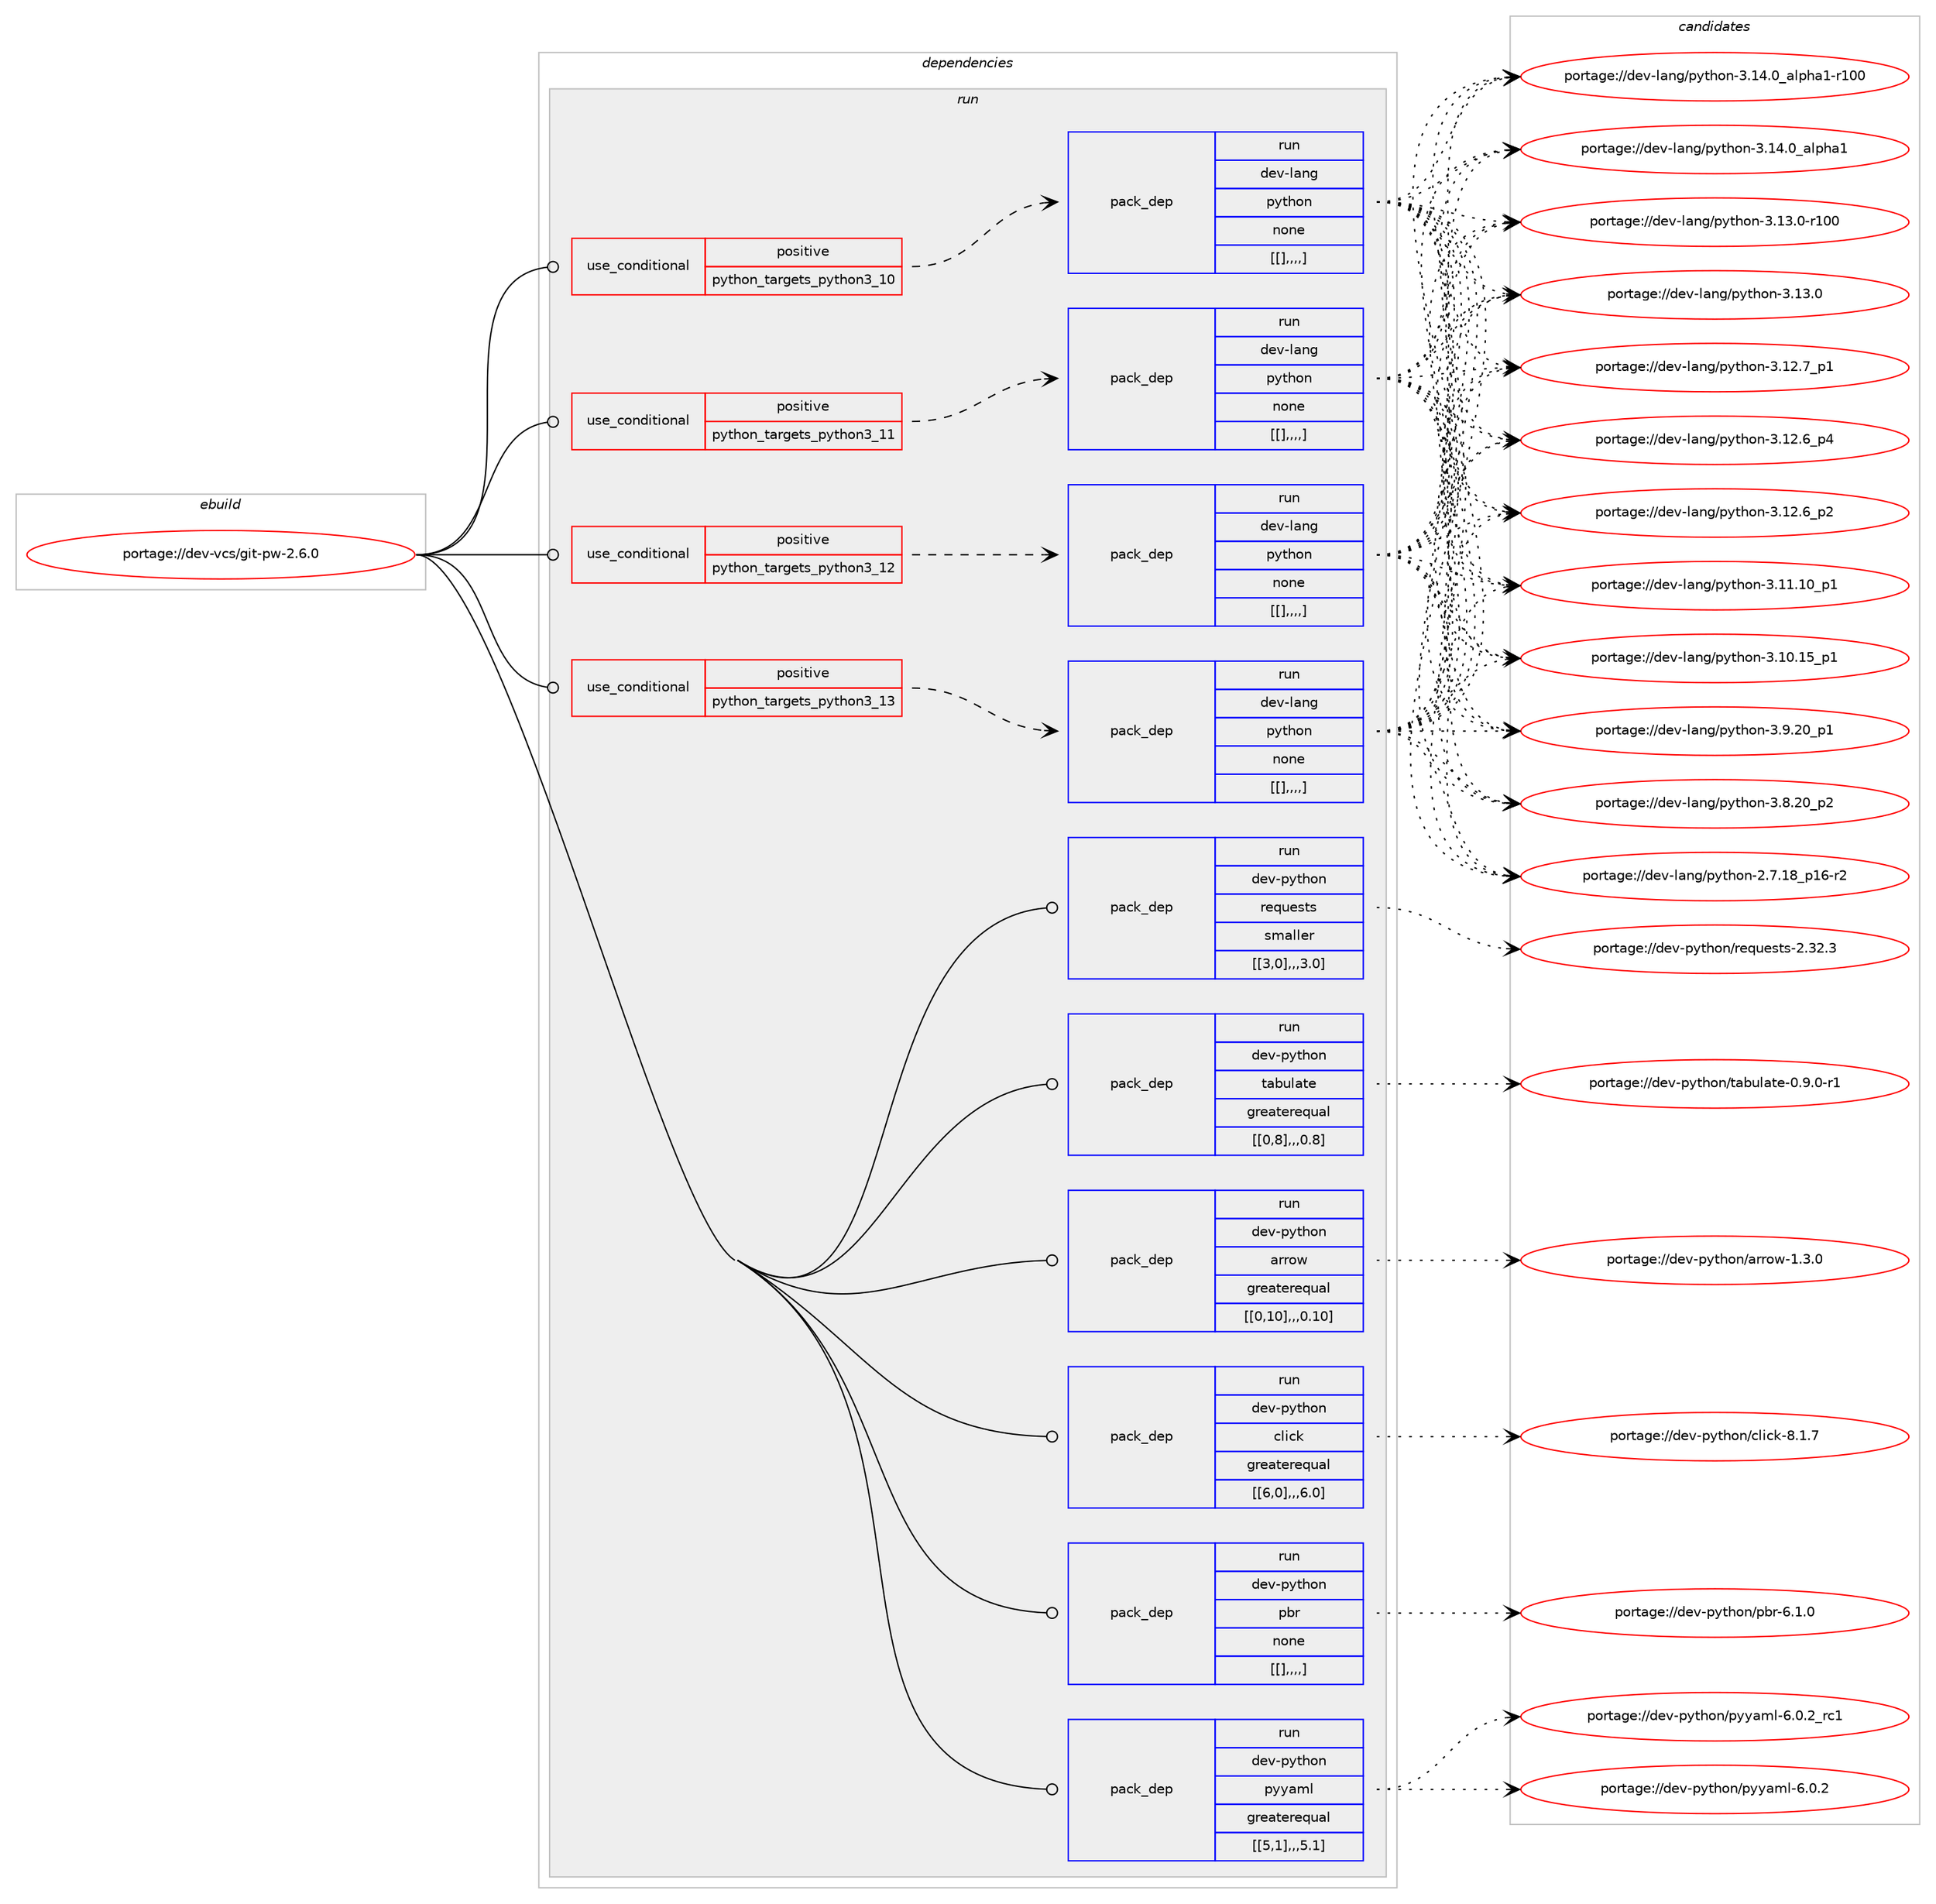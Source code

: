 digraph prolog {

# *************
# Graph options
# *************

newrank=true;
concentrate=true;
compound=true;
graph [rankdir=LR,fontname=Helvetica,fontsize=10,ranksep=1.5];#, ranksep=2.5, nodesep=0.2];
edge  [arrowhead=vee];
node  [fontname=Helvetica,fontsize=10];

# **********
# The ebuild
# **********

subgraph cluster_leftcol {
color=gray;
label=<<i>ebuild</i>>;
id [label="portage://dev-vcs/git-pw-2.6.0", color=red, width=4, href="../dev-vcs/git-pw-2.6.0.svg"];
}

# ****************
# The dependencies
# ****************

subgraph cluster_midcol {
color=gray;
label=<<i>dependencies</i>>;
subgraph cluster_compile {
fillcolor="#eeeeee";
style=filled;
label=<<i>compile</i>>;
}
subgraph cluster_compileandrun {
fillcolor="#eeeeee";
style=filled;
label=<<i>compile and run</i>>;
}
subgraph cluster_run {
fillcolor="#eeeeee";
style=filled;
label=<<i>run</i>>;
subgraph cond66974 {
dependency233459 [label=<<TABLE BORDER="0" CELLBORDER="1" CELLSPACING="0" CELLPADDING="4"><TR><TD ROWSPAN="3" CELLPADDING="10">use_conditional</TD></TR><TR><TD>positive</TD></TR><TR><TD>python_targets_python3_10</TD></TR></TABLE>>, shape=none, color=red];
subgraph pack164923 {
dependency233485 [label=<<TABLE BORDER="0" CELLBORDER="1" CELLSPACING="0" CELLPADDING="4" WIDTH="220"><TR><TD ROWSPAN="6" CELLPADDING="30">pack_dep</TD></TR><TR><TD WIDTH="110">run</TD></TR><TR><TD>dev-lang</TD></TR><TR><TD>python</TD></TR><TR><TD>none</TD></TR><TR><TD>[[],,,,]</TD></TR></TABLE>>, shape=none, color=blue];
}
dependency233459:e -> dependency233485:w [weight=20,style="dashed",arrowhead="vee"];
}
id:e -> dependency233459:w [weight=20,style="solid",arrowhead="odot"];
subgraph cond66995 {
dependency233508 [label=<<TABLE BORDER="0" CELLBORDER="1" CELLSPACING="0" CELLPADDING="4"><TR><TD ROWSPAN="3" CELLPADDING="10">use_conditional</TD></TR><TR><TD>positive</TD></TR><TR><TD>python_targets_python3_11</TD></TR></TABLE>>, shape=none, color=red];
subgraph pack164954 {
dependency233614 [label=<<TABLE BORDER="0" CELLBORDER="1" CELLSPACING="0" CELLPADDING="4" WIDTH="220"><TR><TD ROWSPAN="6" CELLPADDING="30">pack_dep</TD></TR><TR><TD WIDTH="110">run</TD></TR><TR><TD>dev-lang</TD></TR><TR><TD>python</TD></TR><TR><TD>none</TD></TR><TR><TD>[[],,,,]</TD></TR></TABLE>>, shape=none, color=blue];
}
dependency233508:e -> dependency233614:w [weight=20,style="dashed",arrowhead="vee"];
}
id:e -> dependency233508:w [weight=20,style="solid",arrowhead="odot"];
subgraph cond67059 {
dependency233702 [label=<<TABLE BORDER="0" CELLBORDER="1" CELLSPACING="0" CELLPADDING="4"><TR><TD ROWSPAN="3" CELLPADDING="10">use_conditional</TD></TR><TR><TD>positive</TD></TR><TR><TD>python_targets_python3_12</TD></TR></TABLE>>, shape=none, color=red];
subgraph pack165087 {
dependency233704 [label=<<TABLE BORDER="0" CELLBORDER="1" CELLSPACING="0" CELLPADDING="4" WIDTH="220"><TR><TD ROWSPAN="6" CELLPADDING="30">pack_dep</TD></TR><TR><TD WIDTH="110">run</TD></TR><TR><TD>dev-lang</TD></TR><TR><TD>python</TD></TR><TR><TD>none</TD></TR><TR><TD>[[],,,,]</TD></TR></TABLE>>, shape=none, color=blue];
}
dependency233702:e -> dependency233704:w [weight=20,style="dashed",arrowhead="vee"];
}
id:e -> dependency233702:w [weight=20,style="solid",arrowhead="odot"];
subgraph cond67068 {
dependency233711 [label=<<TABLE BORDER="0" CELLBORDER="1" CELLSPACING="0" CELLPADDING="4"><TR><TD ROWSPAN="3" CELLPADDING="10">use_conditional</TD></TR><TR><TD>positive</TD></TR><TR><TD>python_targets_python3_13</TD></TR></TABLE>>, shape=none, color=red];
subgraph pack165095 {
dependency233713 [label=<<TABLE BORDER="0" CELLBORDER="1" CELLSPACING="0" CELLPADDING="4" WIDTH="220"><TR><TD ROWSPAN="6" CELLPADDING="30">pack_dep</TD></TR><TR><TD WIDTH="110">run</TD></TR><TR><TD>dev-lang</TD></TR><TR><TD>python</TD></TR><TR><TD>none</TD></TR><TR><TD>[[],,,,]</TD></TR></TABLE>>, shape=none, color=blue];
}
dependency233711:e -> dependency233713:w [weight=20,style="dashed",arrowhead="vee"];
}
id:e -> dependency233711:w [weight=20,style="solid",arrowhead="odot"];
subgraph pack165102 {
dependency233720 [label=<<TABLE BORDER="0" CELLBORDER="1" CELLSPACING="0" CELLPADDING="4" WIDTH="220"><TR><TD ROWSPAN="6" CELLPADDING="30">pack_dep</TD></TR><TR><TD WIDTH="110">run</TD></TR><TR><TD>dev-python</TD></TR><TR><TD>arrow</TD></TR><TR><TD>greaterequal</TD></TR><TR><TD>[[0,10],,,0.10]</TD></TR></TABLE>>, shape=none, color=blue];
}
id:e -> dependency233720:w [weight=20,style="solid",arrowhead="odot"];
subgraph pack165115 {
dependency233764 [label=<<TABLE BORDER="0" CELLBORDER="1" CELLSPACING="0" CELLPADDING="4" WIDTH="220"><TR><TD ROWSPAN="6" CELLPADDING="30">pack_dep</TD></TR><TR><TD WIDTH="110">run</TD></TR><TR><TD>dev-python</TD></TR><TR><TD>click</TD></TR><TR><TD>greaterequal</TD></TR><TR><TD>[[6,0],,,6.0]</TD></TR></TABLE>>, shape=none, color=blue];
}
id:e -> dependency233764:w [weight=20,style="solid",arrowhead="odot"];
subgraph pack165132 {
dependency233793 [label=<<TABLE BORDER="0" CELLBORDER="1" CELLSPACING="0" CELLPADDING="4" WIDTH="220"><TR><TD ROWSPAN="6" CELLPADDING="30">pack_dep</TD></TR><TR><TD WIDTH="110">run</TD></TR><TR><TD>dev-python</TD></TR><TR><TD>pbr</TD></TR><TR><TD>none</TD></TR><TR><TD>[[],,,,]</TD></TR></TABLE>>, shape=none, color=blue];
}
id:e -> dependency233793:w [weight=20,style="solid",arrowhead="odot"];
subgraph pack165147 {
dependency233857 [label=<<TABLE BORDER="0" CELLBORDER="1" CELLSPACING="0" CELLPADDING="4" WIDTH="220"><TR><TD ROWSPAN="6" CELLPADDING="30">pack_dep</TD></TR><TR><TD WIDTH="110">run</TD></TR><TR><TD>dev-python</TD></TR><TR><TD>pyyaml</TD></TR><TR><TD>greaterequal</TD></TR><TR><TD>[[5,1],,,5.1]</TD></TR></TABLE>>, shape=none, color=blue];
}
id:e -> dependency233857:w [weight=20,style="solid",arrowhead="odot"];
subgraph pack165187 {
dependency233878 [label=<<TABLE BORDER="0" CELLBORDER="1" CELLSPACING="0" CELLPADDING="4" WIDTH="220"><TR><TD ROWSPAN="6" CELLPADDING="30">pack_dep</TD></TR><TR><TD WIDTH="110">run</TD></TR><TR><TD>dev-python</TD></TR><TR><TD>requests</TD></TR><TR><TD>smaller</TD></TR><TR><TD>[[3,0],,,3.0]</TD></TR></TABLE>>, shape=none, color=blue];
}
id:e -> dependency233878:w [weight=20,style="solid",arrowhead="odot"];
subgraph pack165206 {
dependency233918 [label=<<TABLE BORDER="0" CELLBORDER="1" CELLSPACING="0" CELLPADDING="4" WIDTH="220"><TR><TD ROWSPAN="6" CELLPADDING="30">pack_dep</TD></TR><TR><TD WIDTH="110">run</TD></TR><TR><TD>dev-python</TD></TR><TR><TD>tabulate</TD></TR><TR><TD>greaterequal</TD></TR><TR><TD>[[0,8],,,0.8]</TD></TR></TABLE>>, shape=none, color=blue];
}
id:e -> dependency233918:w [weight=20,style="solid",arrowhead="odot"];
}
}

# **************
# The candidates
# **************

subgraph cluster_choices {
rank=same;
color=gray;
label=<<i>candidates</i>>;

subgraph choice164424 {
color=black;
nodesep=1;
choice100101118451089711010347112121116104111110455146495246489597108112104974945114494848 [label="portage://dev-lang/python-3.14.0_alpha1-r100", color=red, width=4,href="../dev-lang/python-3.14.0_alpha1-r100.svg"];
choice1001011184510897110103471121211161041111104551464952464895971081121049749 [label="portage://dev-lang/python-3.14.0_alpha1", color=red, width=4,href="../dev-lang/python-3.14.0_alpha1.svg"];
choice1001011184510897110103471121211161041111104551464951464845114494848 [label="portage://dev-lang/python-3.13.0-r100", color=red, width=4,href="../dev-lang/python-3.13.0-r100.svg"];
choice10010111845108971101034711212111610411111045514649514648 [label="portage://dev-lang/python-3.13.0", color=red, width=4,href="../dev-lang/python-3.13.0.svg"];
choice100101118451089711010347112121116104111110455146495046559511249 [label="portage://dev-lang/python-3.12.7_p1", color=red, width=4,href="../dev-lang/python-3.12.7_p1.svg"];
choice100101118451089711010347112121116104111110455146495046549511252 [label="portage://dev-lang/python-3.12.6_p4", color=red, width=4,href="../dev-lang/python-3.12.6_p4.svg"];
choice100101118451089711010347112121116104111110455146495046549511250 [label="portage://dev-lang/python-3.12.6_p2", color=red, width=4,href="../dev-lang/python-3.12.6_p2.svg"];
choice10010111845108971101034711212111610411111045514649494649489511249 [label="portage://dev-lang/python-3.11.10_p1", color=red, width=4,href="../dev-lang/python-3.11.10_p1.svg"];
choice10010111845108971101034711212111610411111045514649484649539511249 [label="portage://dev-lang/python-3.10.15_p1", color=red, width=4,href="../dev-lang/python-3.10.15_p1.svg"];
choice100101118451089711010347112121116104111110455146574650489511249 [label="portage://dev-lang/python-3.9.20_p1", color=red, width=4,href="../dev-lang/python-3.9.20_p1.svg"];
choice100101118451089711010347112121116104111110455146564650489511250 [label="portage://dev-lang/python-3.8.20_p2", color=red, width=4,href="../dev-lang/python-3.8.20_p2.svg"];
choice100101118451089711010347112121116104111110455046554649569511249544511450 [label="portage://dev-lang/python-2.7.18_p16-r2", color=red, width=4,href="../dev-lang/python-2.7.18_p16-r2.svg"];
dependency233485:e -> choice100101118451089711010347112121116104111110455146495246489597108112104974945114494848:w [style=dotted,weight="100"];
dependency233485:e -> choice1001011184510897110103471121211161041111104551464952464895971081121049749:w [style=dotted,weight="100"];
dependency233485:e -> choice1001011184510897110103471121211161041111104551464951464845114494848:w [style=dotted,weight="100"];
dependency233485:e -> choice10010111845108971101034711212111610411111045514649514648:w [style=dotted,weight="100"];
dependency233485:e -> choice100101118451089711010347112121116104111110455146495046559511249:w [style=dotted,weight="100"];
dependency233485:e -> choice100101118451089711010347112121116104111110455146495046549511252:w [style=dotted,weight="100"];
dependency233485:e -> choice100101118451089711010347112121116104111110455146495046549511250:w [style=dotted,weight="100"];
dependency233485:e -> choice10010111845108971101034711212111610411111045514649494649489511249:w [style=dotted,weight="100"];
dependency233485:e -> choice10010111845108971101034711212111610411111045514649484649539511249:w [style=dotted,weight="100"];
dependency233485:e -> choice100101118451089711010347112121116104111110455146574650489511249:w [style=dotted,weight="100"];
dependency233485:e -> choice100101118451089711010347112121116104111110455146564650489511250:w [style=dotted,weight="100"];
dependency233485:e -> choice100101118451089711010347112121116104111110455046554649569511249544511450:w [style=dotted,weight="100"];
}
subgraph choice164428 {
color=black;
nodesep=1;
choice100101118451089711010347112121116104111110455146495246489597108112104974945114494848 [label="portage://dev-lang/python-3.14.0_alpha1-r100", color=red, width=4,href="../dev-lang/python-3.14.0_alpha1-r100.svg"];
choice1001011184510897110103471121211161041111104551464952464895971081121049749 [label="portage://dev-lang/python-3.14.0_alpha1", color=red, width=4,href="../dev-lang/python-3.14.0_alpha1.svg"];
choice1001011184510897110103471121211161041111104551464951464845114494848 [label="portage://dev-lang/python-3.13.0-r100", color=red, width=4,href="../dev-lang/python-3.13.0-r100.svg"];
choice10010111845108971101034711212111610411111045514649514648 [label="portage://dev-lang/python-3.13.0", color=red, width=4,href="../dev-lang/python-3.13.0.svg"];
choice100101118451089711010347112121116104111110455146495046559511249 [label="portage://dev-lang/python-3.12.7_p1", color=red, width=4,href="../dev-lang/python-3.12.7_p1.svg"];
choice100101118451089711010347112121116104111110455146495046549511252 [label="portage://dev-lang/python-3.12.6_p4", color=red, width=4,href="../dev-lang/python-3.12.6_p4.svg"];
choice100101118451089711010347112121116104111110455146495046549511250 [label="portage://dev-lang/python-3.12.6_p2", color=red, width=4,href="../dev-lang/python-3.12.6_p2.svg"];
choice10010111845108971101034711212111610411111045514649494649489511249 [label="portage://dev-lang/python-3.11.10_p1", color=red, width=4,href="../dev-lang/python-3.11.10_p1.svg"];
choice10010111845108971101034711212111610411111045514649484649539511249 [label="portage://dev-lang/python-3.10.15_p1", color=red, width=4,href="../dev-lang/python-3.10.15_p1.svg"];
choice100101118451089711010347112121116104111110455146574650489511249 [label="portage://dev-lang/python-3.9.20_p1", color=red, width=4,href="../dev-lang/python-3.9.20_p1.svg"];
choice100101118451089711010347112121116104111110455146564650489511250 [label="portage://dev-lang/python-3.8.20_p2", color=red, width=4,href="../dev-lang/python-3.8.20_p2.svg"];
choice100101118451089711010347112121116104111110455046554649569511249544511450 [label="portage://dev-lang/python-2.7.18_p16-r2", color=red, width=4,href="../dev-lang/python-2.7.18_p16-r2.svg"];
dependency233614:e -> choice100101118451089711010347112121116104111110455146495246489597108112104974945114494848:w [style=dotted,weight="100"];
dependency233614:e -> choice1001011184510897110103471121211161041111104551464952464895971081121049749:w [style=dotted,weight="100"];
dependency233614:e -> choice1001011184510897110103471121211161041111104551464951464845114494848:w [style=dotted,weight="100"];
dependency233614:e -> choice10010111845108971101034711212111610411111045514649514648:w [style=dotted,weight="100"];
dependency233614:e -> choice100101118451089711010347112121116104111110455146495046559511249:w [style=dotted,weight="100"];
dependency233614:e -> choice100101118451089711010347112121116104111110455146495046549511252:w [style=dotted,weight="100"];
dependency233614:e -> choice100101118451089711010347112121116104111110455146495046549511250:w [style=dotted,weight="100"];
dependency233614:e -> choice10010111845108971101034711212111610411111045514649494649489511249:w [style=dotted,weight="100"];
dependency233614:e -> choice10010111845108971101034711212111610411111045514649484649539511249:w [style=dotted,weight="100"];
dependency233614:e -> choice100101118451089711010347112121116104111110455146574650489511249:w [style=dotted,weight="100"];
dependency233614:e -> choice100101118451089711010347112121116104111110455146564650489511250:w [style=dotted,weight="100"];
dependency233614:e -> choice100101118451089711010347112121116104111110455046554649569511249544511450:w [style=dotted,weight="100"];
}
subgraph choice164511 {
color=black;
nodesep=1;
choice100101118451089711010347112121116104111110455146495246489597108112104974945114494848 [label="portage://dev-lang/python-3.14.0_alpha1-r100", color=red, width=4,href="../dev-lang/python-3.14.0_alpha1-r100.svg"];
choice1001011184510897110103471121211161041111104551464952464895971081121049749 [label="portage://dev-lang/python-3.14.0_alpha1", color=red, width=4,href="../dev-lang/python-3.14.0_alpha1.svg"];
choice1001011184510897110103471121211161041111104551464951464845114494848 [label="portage://dev-lang/python-3.13.0-r100", color=red, width=4,href="../dev-lang/python-3.13.0-r100.svg"];
choice10010111845108971101034711212111610411111045514649514648 [label="portage://dev-lang/python-3.13.0", color=red, width=4,href="../dev-lang/python-3.13.0.svg"];
choice100101118451089711010347112121116104111110455146495046559511249 [label="portage://dev-lang/python-3.12.7_p1", color=red, width=4,href="../dev-lang/python-3.12.7_p1.svg"];
choice100101118451089711010347112121116104111110455146495046549511252 [label="portage://dev-lang/python-3.12.6_p4", color=red, width=4,href="../dev-lang/python-3.12.6_p4.svg"];
choice100101118451089711010347112121116104111110455146495046549511250 [label="portage://dev-lang/python-3.12.6_p2", color=red, width=4,href="../dev-lang/python-3.12.6_p2.svg"];
choice10010111845108971101034711212111610411111045514649494649489511249 [label="portage://dev-lang/python-3.11.10_p1", color=red, width=4,href="../dev-lang/python-3.11.10_p1.svg"];
choice10010111845108971101034711212111610411111045514649484649539511249 [label="portage://dev-lang/python-3.10.15_p1", color=red, width=4,href="../dev-lang/python-3.10.15_p1.svg"];
choice100101118451089711010347112121116104111110455146574650489511249 [label="portage://dev-lang/python-3.9.20_p1", color=red, width=4,href="../dev-lang/python-3.9.20_p1.svg"];
choice100101118451089711010347112121116104111110455146564650489511250 [label="portage://dev-lang/python-3.8.20_p2", color=red, width=4,href="../dev-lang/python-3.8.20_p2.svg"];
choice100101118451089711010347112121116104111110455046554649569511249544511450 [label="portage://dev-lang/python-2.7.18_p16-r2", color=red, width=4,href="../dev-lang/python-2.7.18_p16-r2.svg"];
dependency233704:e -> choice100101118451089711010347112121116104111110455146495246489597108112104974945114494848:w [style=dotted,weight="100"];
dependency233704:e -> choice1001011184510897110103471121211161041111104551464952464895971081121049749:w [style=dotted,weight="100"];
dependency233704:e -> choice1001011184510897110103471121211161041111104551464951464845114494848:w [style=dotted,weight="100"];
dependency233704:e -> choice10010111845108971101034711212111610411111045514649514648:w [style=dotted,weight="100"];
dependency233704:e -> choice100101118451089711010347112121116104111110455146495046559511249:w [style=dotted,weight="100"];
dependency233704:e -> choice100101118451089711010347112121116104111110455146495046549511252:w [style=dotted,weight="100"];
dependency233704:e -> choice100101118451089711010347112121116104111110455146495046549511250:w [style=dotted,weight="100"];
dependency233704:e -> choice10010111845108971101034711212111610411111045514649494649489511249:w [style=dotted,weight="100"];
dependency233704:e -> choice10010111845108971101034711212111610411111045514649484649539511249:w [style=dotted,weight="100"];
dependency233704:e -> choice100101118451089711010347112121116104111110455146574650489511249:w [style=dotted,weight="100"];
dependency233704:e -> choice100101118451089711010347112121116104111110455146564650489511250:w [style=dotted,weight="100"];
dependency233704:e -> choice100101118451089711010347112121116104111110455046554649569511249544511450:w [style=dotted,weight="100"];
}
subgraph choice164536 {
color=black;
nodesep=1;
choice100101118451089711010347112121116104111110455146495246489597108112104974945114494848 [label="portage://dev-lang/python-3.14.0_alpha1-r100", color=red, width=4,href="../dev-lang/python-3.14.0_alpha1-r100.svg"];
choice1001011184510897110103471121211161041111104551464952464895971081121049749 [label="portage://dev-lang/python-3.14.0_alpha1", color=red, width=4,href="../dev-lang/python-3.14.0_alpha1.svg"];
choice1001011184510897110103471121211161041111104551464951464845114494848 [label="portage://dev-lang/python-3.13.0-r100", color=red, width=4,href="../dev-lang/python-3.13.0-r100.svg"];
choice10010111845108971101034711212111610411111045514649514648 [label="portage://dev-lang/python-3.13.0", color=red, width=4,href="../dev-lang/python-3.13.0.svg"];
choice100101118451089711010347112121116104111110455146495046559511249 [label="portage://dev-lang/python-3.12.7_p1", color=red, width=4,href="../dev-lang/python-3.12.7_p1.svg"];
choice100101118451089711010347112121116104111110455146495046549511252 [label="portage://dev-lang/python-3.12.6_p4", color=red, width=4,href="../dev-lang/python-3.12.6_p4.svg"];
choice100101118451089711010347112121116104111110455146495046549511250 [label="portage://dev-lang/python-3.12.6_p2", color=red, width=4,href="../dev-lang/python-3.12.6_p2.svg"];
choice10010111845108971101034711212111610411111045514649494649489511249 [label="portage://dev-lang/python-3.11.10_p1", color=red, width=4,href="../dev-lang/python-3.11.10_p1.svg"];
choice10010111845108971101034711212111610411111045514649484649539511249 [label="portage://dev-lang/python-3.10.15_p1", color=red, width=4,href="../dev-lang/python-3.10.15_p1.svg"];
choice100101118451089711010347112121116104111110455146574650489511249 [label="portage://dev-lang/python-3.9.20_p1", color=red, width=4,href="../dev-lang/python-3.9.20_p1.svg"];
choice100101118451089711010347112121116104111110455146564650489511250 [label="portage://dev-lang/python-3.8.20_p2", color=red, width=4,href="../dev-lang/python-3.8.20_p2.svg"];
choice100101118451089711010347112121116104111110455046554649569511249544511450 [label="portage://dev-lang/python-2.7.18_p16-r2", color=red, width=4,href="../dev-lang/python-2.7.18_p16-r2.svg"];
dependency233713:e -> choice100101118451089711010347112121116104111110455146495246489597108112104974945114494848:w [style=dotted,weight="100"];
dependency233713:e -> choice1001011184510897110103471121211161041111104551464952464895971081121049749:w [style=dotted,weight="100"];
dependency233713:e -> choice1001011184510897110103471121211161041111104551464951464845114494848:w [style=dotted,weight="100"];
dependency233713:e -> choice10010111845108971101034711212111610411111045514649514648:w [style=dotted,weight="100"];
dependency233713:e -> choice100101118451089711010347112121116104111110455146495046559511249:w [style=dotted,weight="100"];
dependency233713:e -> choice100101118451089711010347112121116104111110455146495046549511252:w [style=dotted,weight="100"];
dependency233713:e -> choice100101118451089711010347112121116104111110455146495046549511250:w [style=dotted,weight="100"];
dependency233713:e -> choice10010111845108971101034711212111610411111045514649494649489511249:w [style=dotted,weight="100"];
dependency233713:e -> choice10010111845108971101034711212111610411111045514649484649539511249:w [style=dotted,weight="100"];
dependency233713:e -> choice100101118451089711010347112121116104111110455146574650489511249:w [style=dotted,weight="100"];
dependency233713:e -> choice100101118451089711010347112121116104111110455146564650489511250:w [style=dotted,weight="100"];
dependency233713:e -> choice100101118451089711010347112121116104111110455046554649569511249544511450:w [style=dotted,weight="100"];
}
subgraph choice164549 {
color=black;
nodesep=1;
choice100101118451121211161041111104797114114111119454946514648 [label="portage://dev-python/arrow-1.3.0", color=red, width=4,href="../dev-python/arrow-1.3.0.svg"];
dependency233720:e -> choice100101118451121211161041111104797114114111119454946514648:w [style=dotted,weight="100"];
}
subgraph choice164550 {
color=black;
nodesep=1;
choice10010111845112121116104111110479910810599107455646494655 [label="portage://dev-python/click-8.1.7", color=red, width=4,href="../dev-python/click-8.1.7.svg"];
dependency233764:e -> choice10010111845112121116104111110479910810599107455646494655:w [style=dotted,weight="100"];
}
subgraph choice164552 {
color=black;
nodesep=1;
choice100101118451121211161041111104711298114455446494648 [label="portage://dev-python/pbr-6.1.0", color=red, width=4,href="../dev-python/pbr-6.1.0.svg"];
dependency233793:e -> choice100101118451121211161041111104711298114455446494648:w [style=dotted,weight="100"];
}
subgraph choice164553 {
color=black;
nodesep=1;
choice100101118451121211161041111104711212112197109108455446484650951149949 [label="portage://dev-python/pyyaml-6.0.2_rc1", color=red, width=4,href="../dev-python/pyyaml-6.0.2_rc1.svg"];
choice100101118451121211161041111104711212112197109108455446484650 [label="portage://dev-python/pyyaml-6.0.2", color=red, width=4,href="../dev-python/pyyaml-6.0.2.svg"];
dependency233857:e -> choice100101118451121211161041111104711212112197109108455446484650951149949:w [style=dotted,weight="100"];
dependency233857:e -> choice100101118451121211161041111104711212112197109108455446484650:w [style=dotted,weight="100"];
}
subgraph choice164603 {
color=black;
nodesep=1;
choice100101118451121211161041111104711410111311710111511611545504651504651 [label="portage://dev-python/requests-2.32.3", color=red, width=4,href="../dev-python/requests-2.32.3.svg"];
dependency233878:e -> choice100101118451121211161041111104711410111311710111511611545504651504651:w [style=dotted,weight="100"];
}
subgraph choice164624 {
color=black;
nodesep=1;
choice10010111845112121116104111110471169798117108971161014548465746484511449 [label="portage://dev-python/tabulate-0.9.0-r1", color=red, width=4,href="../dev-python/tabulate-0.9.0-r1.svg"];
dependency233918:e -> choice10010111845112121116104111110471169798117108971161014548465746484511449:w [style=dotted,weight="100"];
}
}

}
